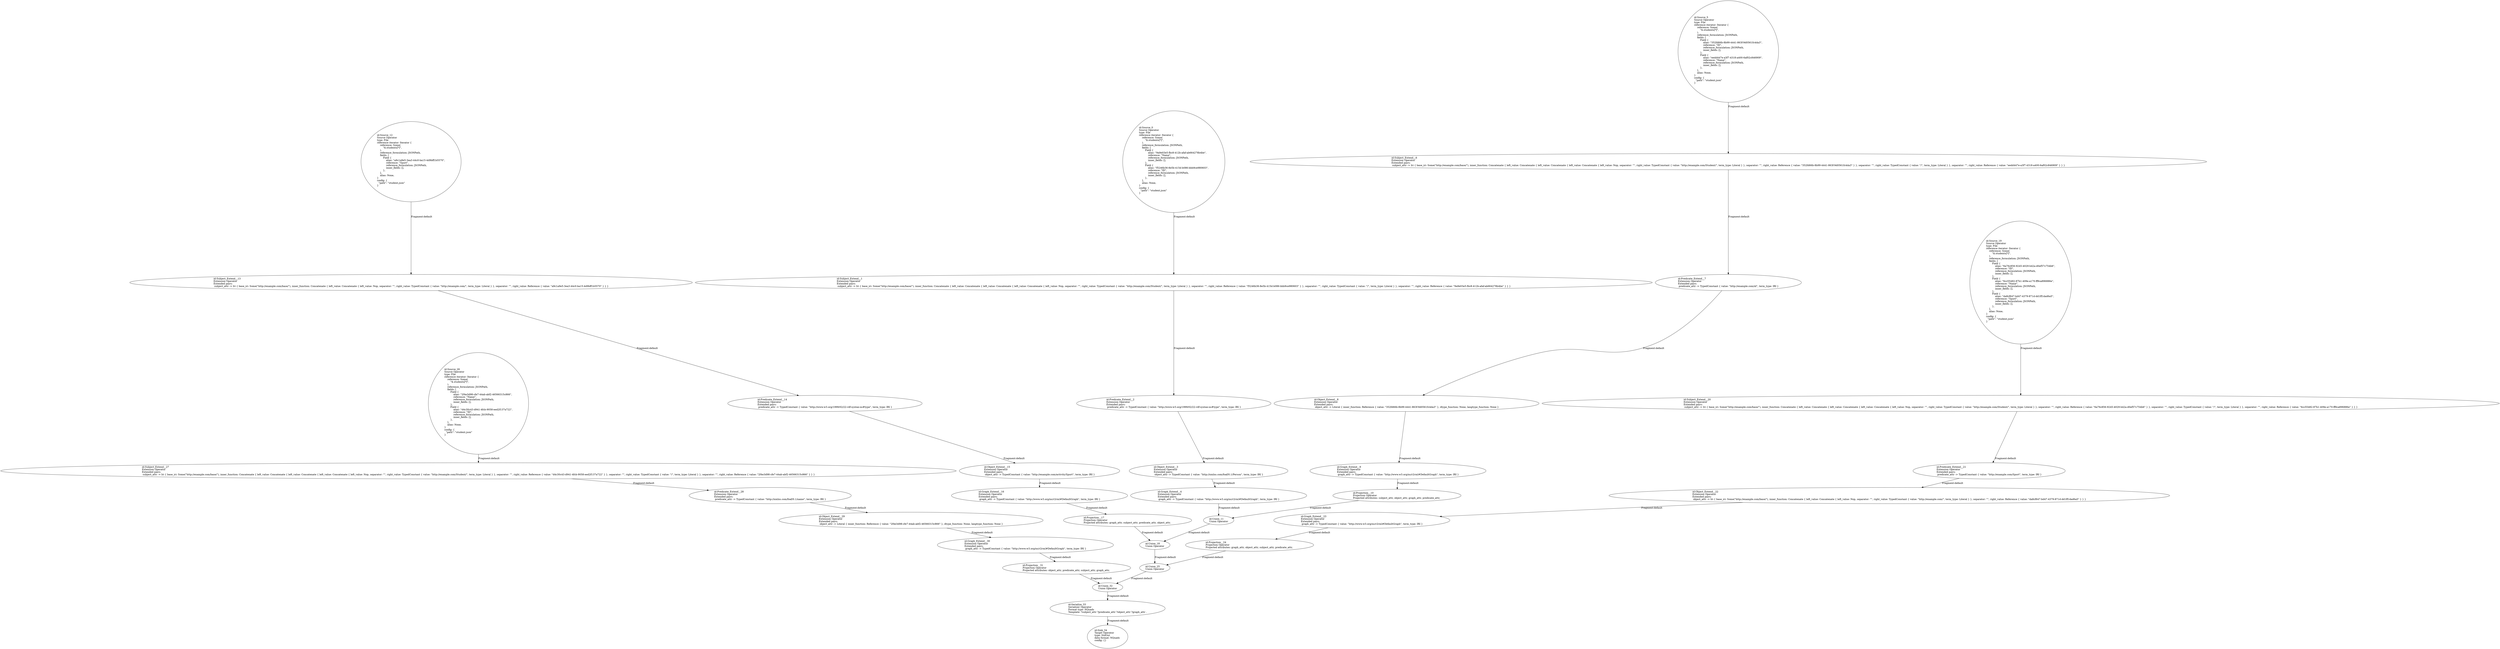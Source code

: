 digraph {
    0 [ label = "id:Source_0 \lSource Operator\ltype: File \lreference iterator: Iterator {\l    reference: Some(\l        \"$.students[*]\",\l    ),\l    reference_formulation: JSONPath,\l    fields: [\l        Field {\l            alias: \"9a9e03e5-fbc8-412b-afaf-ab664278b4be\",\l            reference: \"Name\",\l            reference_formulation: JSONPath,\l            inner_fields: [],\l        },\l        Field {\l            alias: \"f5246b36-8e5b-415d-b086-bbb9ce980603\",\l            reference: \"ID\",\l            reference_formulation: JSONPath,\l            inner_fields: [],\l        },\l    ],\l    alias: None,\l} \lconfig: {\l  \"path\": \"student.json\"\l}\l             " ]
    1 [ label = "id:Subject_Extend__1 \lExtension Operator\lExtended pairs: \l subject_attr -> Iri { base_iri: Some(\"http://example.com/base/\"), inner_function: Concatenate { left_value: Concatenate { left_value: Concatenate { left_value: Concatenate { left_value: Nop, separator: \"\", right_value: TypedConstant { value: \"http://example.com/Student/\", term_type: Literal } }, separator: \"\", right_value: Reference { value: \"f5246b36-8e5b-415d-b086-bbb9ce980603\" } }, separator: \"\", right_value: TypedConstant { value: \"/\", term_type: Literal } }, separator: \"\", right_value: Reference { value: \"9a9e03e5-fbc8-412b-afaf-ab664278b4be\" } } }" ]
    2 [ label = "id:Predicate_Extend__2 \lExtension Operator\lExtended pairs: \l predicate_attr -> TypedConstant { value: \"http://www.w3.org/1999/02/22-rdf-syntax-ns#type\", term_type: IRI }" ]
    3 [ label = "id:Object_Extend__3 \lExtension Operator\lExtended pairs: \l object_attr -> TypedConstant { value: \"http://xmlns.com/foaf/0.1/Person\", term_type: IRI }" ]
    4 [ label = "id:Graph_Extend__4 \lExtension Operator\lExtended pairs: \l graph_attr -> TypedConstant { value: \"http://www.w3.org/ns/r2rml#DefaultGraph\", term_type: IRI }" ]
    5 [ label = "id:Source_5 \lSource Operator\ltype: File \lreference iterator: Iterator {\l    reference: Some(\l        \"$.students[*]\",\l    ),\l    reference_formulation: JSONPath,\l    fields: [\l        Field {\l            alias: \"352fd66b-8b99-4441-863f-9d0561fc4da3\",\l            reference: \"ID\",\l            reference_formulation: JSONPath,\l            inner_fields: [],\l        },\l        Field {\l            alias: \"eedd447e-a3f7-4318-a400-6af02c846909\",\l            reference: \"Name\",\l            reference_formulation: JSONPath,\l            inner_fields: [],\l        },\l    ],\l    alias: None,\l} \lconfig: {\l  \"path\": \"student.json\"\l}\l             " ]
    6 [ label = "id:Subject_Extend__6 \lExtension Operator\lExtended pairs: \l subject_attr -> Iri { base_iri: Some(\"http://example.com/base/\"), inner_function: Concatenate { left_value: Concatenate { left_value: Concatenate { left_value: Concatenate { left_value: Nop, separator: \"\", right_value: TypedConstant { value: \"http://example.com/Student/\", term_type: Literal } }, separator: \"\", right_value: Reference { value: \"352fd66b-8b99-4441-863f-9d0561fc4da3\" } }, separator: \"\", right_value: TypedConstant { value: \"/\", term_type: Literal } }, separator: \"\", right_value: Reference { value: \"eedd447e-a3f7-4318-a400-6af02c846909\" } } }" ]
    7 [ label = "id:Predicate_Extend__7 \lExtension Operator\lExtended pairs: \l predicate_attr -> TypedConstant { value: \"http://example.com/id\", term_type: IRI }" ]
    8 [ label = "id:Object_Extend__8 \lExtension Operator\lExtended pairs: \l object_attr -> Literal { inner_function: Reference { value: \"352fd66b-8b99-4441-863f-9d0561fc4da3\" }, dtype_function: None, langtype_function: None }" ]
    9 [ label = "id:Graph_Extend__9 \lExtension Operator\lExtended pairs: \l graph_attr -> TypedConstant { value: \"http://www.w3.org/ns/r2rml#DefaultGraph\", term_type: IRI }" ]
    10 [ label = "id:Projection__10 \lProjection Operator\lProjected attributes: subject_attr, object_attr, graph_attr, predicate_attr, " ]
    11 [ label = "id:Union_11 \lUnion Operator\l" ]
    12 [ label = "id:Source_12 \lSource Operator\ltype: File \lreference iterator: Iterator {\l    reference: Some(\l        \"$.students[*]\",\l    ),\l    reference_formulation: JSONPath,\l    fields: [\l        Field {\l            alias: \"a9c1a9e5-3ea3-44c0-ba15-4d9bff1b5570\",\l            reference: \"Sport\",\l            reference_formulation: JSONPath,\l            inner_fields: [],\l        },\l    ],\l    alias: None,\l} \lconfig: {\l  \"path\": \"student.json\"\l}\l             " ]
    13 [ label = "id:Subject_Extend__13 \lExtension Operator\lExtended pairs: \l subject_attr -> Iri { base_iri: Some(\"http://example.com/base/\"), inner_function: Concatenate { left_value: Concatenate { left_value: Nop, separator: \"\", right_value: TypedConstant { value: \"http://example.com/\", term_type: Literal } }, separator: \"\", right_value: Reference { value: \"a9c1a9e5-3ea3-44c0-ba15-4d9bff1b5570\" } } }" ]
    14 [ label = "id:Predicate_Extend__14 \lExtension Operator\lExtended pairs: \l predicate_attr -> TypedConstant { value: \"http://www.w3.org/1999/02/22-rdf-syntax-ns#type\", term_type: IRI }" ]
    15 [ label = "id:Object_Extend__15 \lExtension Operator\lExtended pairs: \l object_attr -> TypedConstant { value: \"http://example.com/activity/Sport\", term_type: IRI }" ]
    16 [ label = "id:Graph_Extend__16 \lExtension Operator\lExtended pairs: \l graph_attr -> TypedConstant { value: \"http://www.w3.org/ns/r2rml#DefaultGraph\", term_type: IRI }" ]
    17 [ label = "id:Projection__17 \lProjection Operator\lProjected attributes: graph_attr, subject_attr, predicate_attr, object_attr, " ]
    18 [ label = "id:Union_18 \lUnion Operator\l" ]
    19 [ label = "id:Source_19 \lSource Operator\ltype: File \lreference iterator: Iterator {\l    reference: Some(\l        \"$.students[*]\",\l    ),\l    reference_formulation: JSONPath,\l    fields: [\l        Field {\l            alias: \"6a76c856-9245-4029-b42a-d0ef57c754b6\",\l            reference: \"ID\",\l            reference_formulation: JSONPath,\l            inner_fields: [],\l        },\l        Field {\l            alias: \"6cc55482-87b1-409e-a170-ff9ca896886e\",\l            reference: \"Name\",\l            reference_formulation: JSONPath,\l            inner_fields: [],\l        },\l        Field {\l            alias: \"da8cf647-bd47-4379-871d-dd1ff1dad6a5\",\l            reference: \"Sport\",\l            reference_formulation: JSONPath,\l            inner_fields: [],\l        },\l    ],\l    alias: None,\l} \lconfig: {\l  \"path\": \"student.json\"\l}\l             " ]
    20 [ label = "id:Subject_Extend__20 \lExtension Operator\lExtended pairs: \l subject_attr -> Iri { base_iri: Some(\"http://example.com/base/\"), inner_function: Concatenate { left_value: Concatenate { left_value: Concatenate { left_value: Concatenate { left_value: Nop, separator: \"\", right_value: TypedConstant { value: \"http://example.com/Student/\", term_type: Literal } }, separator: \"\", right_value: Reference { value: \"6a76c856-9245-4029-b42a-d0ef57c754b6\" } }, separator: \"\", right_value: TypedConstant { value: \"/\", term_type: Literal } }, separator: \"\", right_value: Reference { value: \"6cc55482-87b1-409e-a170-ff9ca896886e\" } } }" ]
    21 [ label = "id:Predicate_Extend__21 \lExtension Operator\lExtended pairs: \l predicate_attr -> TypedConstant { value: \"http://example.com/Sport\", term_type: IRI }" ]
    22 [ label = "id:Object_Extend__22 \lExtension Operator\lExtended pairs: \l object_attr -> Iri { base_iri: Some(\"http://example.com/base/\"), inner_function: Concatenate { left_value: Concatenate { left_value: Nop, separator: \"\", right_value: TypedConstant { value: \"http://example.com/\", term_type: Literal } }, separator: \"\", right_value: Reference { value: \"da8cf647-bd47-4379-871d-dd1ff1dad6a5\" } } }" ]
    23 [ label = "id:Graph_Extend__23 \lExtension Operator\lExtended pairs: \l graph_attr -> TypedConstant { value: \"http://www.w3.org/ns/r2rml#DefaultGraph\", term_type: IRI }" ]
    24 [ label = "id:Projection__24 \lProjection Operator\lProjected attributes: graph_attr, object_attr, subject_attr, predicate_attr, " ]
    25 [ label = "id:Union_25 \lUnion Operator\l" ]
    26 [ label = "id:Source_26 \lSource Operator\ltype: File \lreference iterator: Iterator {\l    reference: Some(\l        \"$.students[*]\",\l    ),\l    reference_formulation: JSONPath,\l    fields: [\l        Field {\l            alias: \"2f4e3d98-cfe7-44ab-abf2-46566315c866\",\l            reference: \"Name\",\l            reference_formulation: JSONPath,\l            inner_fields: [],\l        },\l        Field {\l            alias: \"d4c30c43-d941-4fcb-9058-eed2f137a722\",\l            reference: \"ID\",\l            reference_formulation: JSONPath,\l            inner_fields: [],\l        },\l    ],\l    alias: None,\l} \lconfig: {\l  \"path\": \"student.json\"\l}\l             " ]
    27 [ label = "id:Subject_Extend__27 \lExtension Operator\lExtended pairs: \l subject_attr -> Iri { base_iri: Some(\"http://example.com/base/\"), inner_function: Concatenate { left_value: Concatenate { left_value: Concatenate { left_value: Concatenate { left_value: Nop, separator: \"\", right_value: TypedConstant { value: \"http://example.com/Student/\", term_type: Literal } }, separator: \"\", right_value: Reference { value: \"d4c30c43-d941-4fcb-9058-eed2f137a722\" } }, separator: \"\", right_value: TypedConstant { value: \"/\", term_type: Literal } }, separator: \"\", right_value: Reference { value: \"2f4e3d98-cfe7-44ab-abf2-46566315c866\" } } }" ]
    28 [ label = "id:Predicate_Extend__28 \lExtension Operator\lExtended pairs: \l predicate_attr -> TypedConstant { value: \"http://xmlns.com/foaf/0.1/name\", term_type: IRI }" ]
    29 [ label = "id:Object_Extend__29 \lExtension Operator\lExtended pairs: \l object_attr -> Literal { inner_function: Reference { value: \"2f4e3d98-cfe7-44ab-abf2-46566315c866\" }, dtype_function: None, langtype_function: None }" ]
    30 [ label = "id:Graph_Extend__30 \lExtension Operator\lExtended pairs: \l graph_attr -> TypedConstant { value: \"http://www.w3.org/ns/r2rml#DefaultGraph\", term_type: IRI }" ]
    31 [ label = "id:Projection__31 \lProjection Operator\lProjected attributes: object_attr, predicate_attr, subject_attr, graph_attr, " ]
    32 [ label = "id:Union_32 \lUnion Operator\l" ]
    33 [ label = "id:Serialize_33 \lSerializer Operator\lFormat type: NQuads\lTemplate: ?subject_attr ?predicate_attr ?object_attr ?graph_attr ." ]
    34 [ label = "id:Sink_34 \lTarget Operator\ltype: StdOut \ldata format: NQuads \lconfig: {}\l             " ]
    0 -> 1 [ label = "Fragment:default" ]
    1 -> 2 [ label = "Fragment:default" ]
    2 -> 3 [ label = "Fragment:default" ]
    3 -> 4 [ label = "Fragment:default" ]
    5 -> 6 [ label = "Fragment:default" ]
    6 -> 7 [ label = "Fragment:default" ]
    7 -> 8 [ label = "Fragment:default" ]
    8 -> 9 [ label = "Fragment:default" ]
    9 -> 10 [ label = "Fragment:default" ]
    4 -> 11 [ label = "Fragment:default" ]
    10 -> 11 [ label = "Fragment:default" ]
    12 -> 13 [ label = "Fragment:default" ]
    13 -> 14 [ label = "Fragment:default" ]
    14 -> 15 [ label = "Fragment:default" ]
    15 -> 16 [ label = "Fragment:default" ]
    16 -> 17 [ label = "Fragment:default" ]
    11 -> 18 [ label = "Fragment:default" ]
    17 -> 18 [ label = "Fragment:default" ]
    19 -> 20 [ label = "Fragment:default" ]
    20 -> 21 [ label = "Fragment:default" ]
    21 -> 22 [ label = "Fragment:default" ]
    22 -> 23 [ label = "Fragment:default" ]
    23 -> 24 [ label = "Fragment:default" ]
    18 -> 25 [ label = "Fragment:default" ]
    24 -> 25 [ label = "Fragment:default" ]
    26 -> 27 [ label = "Fragment:default" ]
    27 -> 28 [ label = "Fragment:default" ]
    28 -> 29 [ label = "Fragment:default" ]
    29 -> 30 [ label = "Fragment:default" ]
    30 -> 31 [ label = "Fragment:default" ]
    25 -> 32 [ label = "Fragment:default" ]
    31 -> 32 [ label = "Fragment:default" ]
    32 -> 33 [ label = "Fragment:default" ]
    33 -> 34 [ label = "Fragment:default" ]
}
